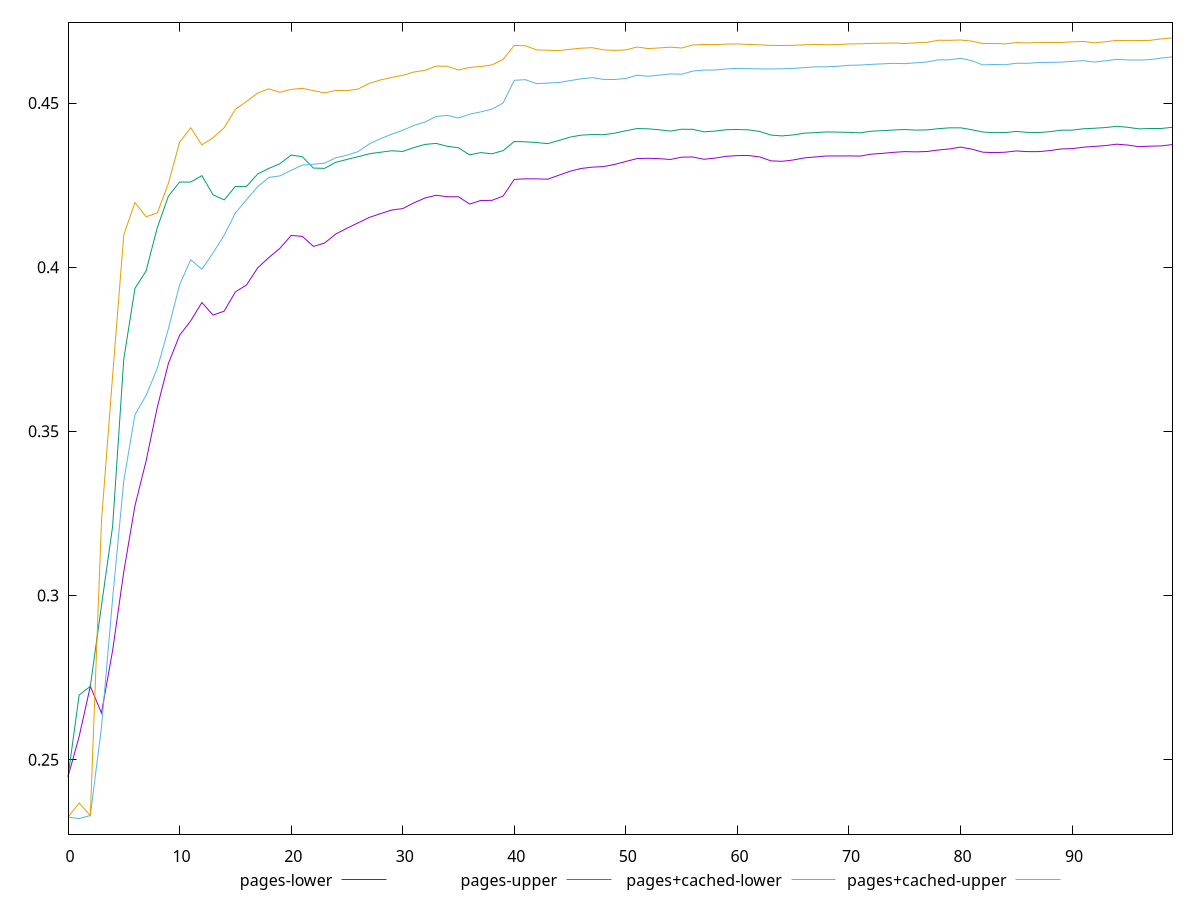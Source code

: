 reset

$pagesLower <<EOF
0 0.24479122788838795
1 0.257078380037113
2 0.2723484365257931
3 0.2642208890558361
4 0.28328014505832405
5 0.3072483209603535
6 0.32731698612481946
7 0.3409954172235629
8 0.35730233748412843
9 0.3707051374461327
10 0.3792386501983565
11 0.38366766874017744
12 0.3892502325275612
13 0.38541964717351085
14 0.38662021645392264
15 0.39246111954541585
16 0.3945927816855811
17 0.39978685454962787
18 0.40293084388459877
19 0.40576244977811937
20 0.4096540816300767
21 0.4093977114760295
22 0.4063292389958311
23 0.40735557547976153
24 0.41009574203196564
25 0.4118652124397378
26 0.4134998907601241
27 0.4151567022812804
28 0.41630188702461757
29 0.41740580689925166
30 0.41783876313345825
31 0.4195899064297087
32 0.4210816577380279
33 0.4219064161829605
34 0.4214552319860328
35 0.42144417193510064
36 0.4192203849823535
37 0.42032069843745323
38 0.42035062246295785
39 0.4216660845781229
40 0.42673775793474866
41 0.42691462910427813
42 0.4268953115968983
43 0.4268086809007867
44 0.4280155432495512
45 0.42923391387493653
46 0.4300718654146167
47 0.4304680590250156
48 0.43063723423824724
49 0.4313132584893308
50 0.4322048677364447
51 0.43306893595569057
52 0.4331696834544282
53 0.43304715033649177
54 0.4328102151808839
55 0.43351133474981357
56 0.4335643313185617
57 0.4328688274056415
58 0.43321977409163254
59 0.43377224888304783
60 0.4339806427900561
61 0.4340034124714597
62 0.43359257164074927
63 0.4323831756301554
64 0.43224221232877
65 0.4326501885399207
66 0.4332921677024638
67 0.43357162697087137
68 0.4338769939433634
69 0.43386895792984653
70 0.43389236589134444
71 0.43383650604667284
72 0.43443767993334614
73 0.4346655562212631
74 0.4349812732652265
75 0.43519781810007496
76 0.4351226263439027
77 0.43523047984347757
78 0.43568711480306477
79 0.43600235803464876
80 0.43658547823729865
81 0.43595486221386354
82 0.43502563737418337
83 0.43489739535949634
84 0.43501220373721466
85 0.43540797698206646
86 0.4351872062943372
87 0.4351913750578439
88 0.435513502862825
89 0.4360010292256103
90 0.43609984142467995
91 0.4365500605602671
92 0.43677916275409245
93 0.4370374710020321
94 0.43746146805884245
95 0.43719316955568815
96 0.4367035134481855
97 0.43685841764547634
98 0.43693824333756065
99 0.43734854774125537
EOF

$pagesUpper <<EOF
0 0.24479122788838795
1 0.2697070604944269
2 0.2723484365257931
3 0.2969123116580177
4 0.32108416069140094
5 0.37201141145834404
6 0.3935420029599898
7 0.39887014748291244
8 0.4120309998394148
9 0.4216104629145639
10 0.42592207325189574
11 0.4259362864354044
12 0.4278811265049025
13 0.4220601188867077
14 0.4204830302539164
15 0.42459820904554224
16 0.4246094186419974
17 0.42838070593640004
18 0.4300877913684439
19 0.4315246121431294
20 0.4341583601072903
21 0.4336434681231159
22 0.43019073741896857
23 0.43009783696021286
24 0.43194149386357006
25 0.43281446659404904
26 0.4336479319996012
27 0.434542270570016
28 0.4350023056656258
29 0.4354648986049061
30 0.43524692645464635
31 0.43643833513752994
32 0.4373933372291265
33 0.43769883756058486
34 0.4368301002689177
35 0.43636318987948053
36 0.43420578306837987
37 0.4349057374695864
38 0.4345344890578353
39 0.43549902757573283
40 0.4382728647509919
41 0.4381833285895712
42 0.4379753929844835
43 0.43761758038507514
44 0.43860098598275915
45 0.4396186140197877
46 0.44021285842736824
47 0.4404018160109455
48 0.44034778486887144
49 0.44082717574603214
50 0.44153424306711325
51 0.44222254144191625
52 0.4421427213577759
53 0.44184764664187515
54 0.4414560503767203
55 0.4420084161541577
56 0.4419932145768229
57 0.44122816519443864
58 0.4414548261176809
59 0.4418717044643277
60 0.4419401315190472
61 0.4418288226650303
62 0.4413326568244954
63 0.44024086885745073
64 0.4399810231609994
65 0.4402788285921921
66 0.44081955332346034
67 0.4409874998988741
68 0.4411965542286322
69 0.44113547299934724
70 0.4410638777743114
71 0.44090375859571457
72 0.4414230618472823
73 0.4415645674269164
74 0.44179422257658274
75 0.4419175615293328
76 0.4417526394336127
77 0.4418057190022882
78 0.4421869106656203
79 0.44243458624434934
80 0.44244942461469194
81 0.44187292533855943
82 0.44116933759605886
83 0.4409724838019041
84 0.44101305125145823
85 0.44134159962585817
86 0.44106134260988233
87 0.44099550040756297
88 0.4412738531901257
89 0.44171398594472006
90 0.44174518881879177
91 0.44214571809512687
92 0.4423215750671492
93 0.44252926785452634
94 0.4429081838568931
95 0.4425995408643208
96 0.4421247456419003
97 0.4422266436725934
98 0.4422473631889596
99 0.442618426487762
EOF

$pagesCachedLower <<EOF
0 0.23248708341024593
1 0.23208257384645933
2 0.23299291403081346
3 0.2598781106138158
4 0.29910190405591747
5 0.33497835445685475
6 0.355057424492932
7 0.36094388917479
8 0.36912590776372345
9 0.38125595854711486
10 0.394633422470334
11 0.40224125869173305
12 0.3993600238725278
13 0.4043713655658808
14 0.40969243659026
15 0.416494119661389
16 0.4205530537924434
17 0.42454693788939546
18 0.4273436387718196
19 0.4278080676996125
20 0.42950808407251045
21 0.4310782975577141
22 0.43136882350498207
23 0.43169293266076486
24 0.4333068023996488
25 0.434115479032626
26 0.4351963489533666
27 0.43752601222020165
28 0.43912543473025967
29 0.440481993415068
30 0.4416904168114248
31 0.44316709133395227
32 0.4442064919061186
33 0.4459098655767092
34 0.44623897842452875
35 0.4454418163099425
36 0.44659874964061463
37 0.44729712375680314
38 0.44813598267704696
39 0.4500133768377884
40 0.45691792419523797
41 0.45711123263371506
42 0.45590529744215164
43 0.45608380736137877
44 0.45623325163563544
45 0.45682895270930785
46 0.45737232726072535
47 0.4577317095643327
48 0.45719608308197857
49 0.457153115239089
50 0.4574862102008504
51 0.4584692040755742
52 0.4581444164804017
53 0.458498583586603
54 0.45886596018340015
55 0.4587644759950695
56 0.4597341423937844
57 0.4600396288325578
58 0.46004768966005694
59 0.46037444960883417
60 0.4605617435712988
61 0.46045908145949627
62 0.46039767217700445
63 0.46036533131518925
64 0.460441693484913
65 0.46053738137648026
66 0.46078778039710094
67 0.4610138976955629
68 0.4610292544217663
69 0.4611930040113641
70 0.4614776703728539
71 0.4615555285680855
72 0.461780969166535
73 0.46192848298828204
74 0.46208765685358233
75 0.46198375627181093
76 0.4622508902201563
77 0.4624879203015945
78 0.4631519532297502
79 0.4631621838294485
80 0.4636350449226341
81 0.4628984812669914
82 0.4616092394844596
83 0.46173161364786564
84 0.46165251481805253
85 0.4621201797335038
86 0.4620900593812996
87 0.4623287140024573
88 0.462379930681063
89 0.4624460779729885
90 0.4626959865347189
91 0.462901306999816
92 0.46247450701420123
93 0.46285518465496206
94 0.46331558540519524
95 0.46311539154195797
96 0.4630879441834246
97 0.46321801782316385
98 0.4637021055117435
99 0.46404979294986787
EOF

$pagesCachedUpper <<EOF
0 0.23248708341024593
1 0.23680341170530952
2 0.23299291403081346
3 0.3225842592552891
4 0.36699481428730335
5 0.40983923430388935
6 0.4196920049856744
7 0.41536940099693714
8 0.4165076661991072
9 0.42553923628840234
10 0.43802932859724836
11 0.44246808553976497
12 0.4372305922037294
13 0.43942070074073136
14 0.4425118017431201
15 0.4480762387134843
16 0.450478640137212
17 0.4530284359664848
18 0.4543104297777759
19 0.45327370796591177
20 0.4541347771068423
21 0.4544733980201696
22 0.4537803490176907
23 0.45308206167436743
24 0.45383417589750463
25 0.45377213095711316
26 0.4542402939501587
27 0.4559916145324325
28 0.4570111184791972
29 0.457794954260596
30 0.45843328648804477
31 0.4594293250622885
32 0.45996485062808057
33 0.46124246091764054
34 0.46119737329115795
35 0.4600706269468122
36 0.4608354343093203
37 0.4611229117495465
38 0.4615988730274048
39 0.4632945825633873
40 0.46752693425400865
41 0.46743556327991115
42 0.4661631706880602
43 0.4660813740782892
44 0.4659826245413464
45 0.4663644507711214
46 0.4667048477943258
47 0.4668491833114669
48 0.4661823964403138
49 0.46602968721649146
50 0.4661705878062698
51 0.46706011527772234
52 0.46658855910523267
53 0.46678166615914896
54 0.4670073736078549
55 0.46675523120846246
56 0.46765238062308256
57 0.4678325819016139
58 0.4677656274003159
59 0.4679561985484973
60 0.4680093579394344
61 0.4678387455959823
62 0.46770750754912016
63 0.4675536621423059
64 0.46751075003317427
65 0.4675774515708824
66 0.46771714554637406
67 0.4678363069645197
68 0.46774533848754
69 0.46780571666089155
70 0.4679945028753548
71 0.4680365076721132
72 0.4681675984818492
73 0.4682193203789137
74 0.468288437779791
75 0.46814282660102197
76 0.4683282838126477
77 0.4684812875321938
78 0.46912132561072395
79 0.46908904010780483
80 0.46919354736600904
81 0.4688500466947144
82 0.46810011787253053
83 0.4681364011139677
84 0.46801071350057405
85 0.46840670172072246
86 0.4683002444635626
87 0.46846656822244453
88 0.46844145356210176
89 0.46843228719014035
90 0.468616807302185
91 0.4687532253670714
92 0.46833599139070203
93 0.4686549712133103
94 0.46908096467173366
95 0.4689939635836539
96 0.46902925104962967
97 0.46909257058399045
98 0.46954072388792
99 0.4698299362101886
EOF

set key outside below
set xrange [0:99]
set yrange [0.22732762659918476:0.4745848834574632]
set trange [0.22732762659918476:0.4745848834574632]
set terminal svg size 640, 560 enhanced background rgb 'white'
set output "report_00019_2021-02-10T18-14-37.922Z//meta/scoreEstimate/comparison/sorted/0_vs_1.svg"

plot $pagesLower title "pages-lower" with line, \
     $pagesUpper title "pages-upper" with line, \
     $pagesCachedLower title "pages+cached-lower" with line, \
     $pagesCachedUpper title "pages+cached-upper" with line

reset
